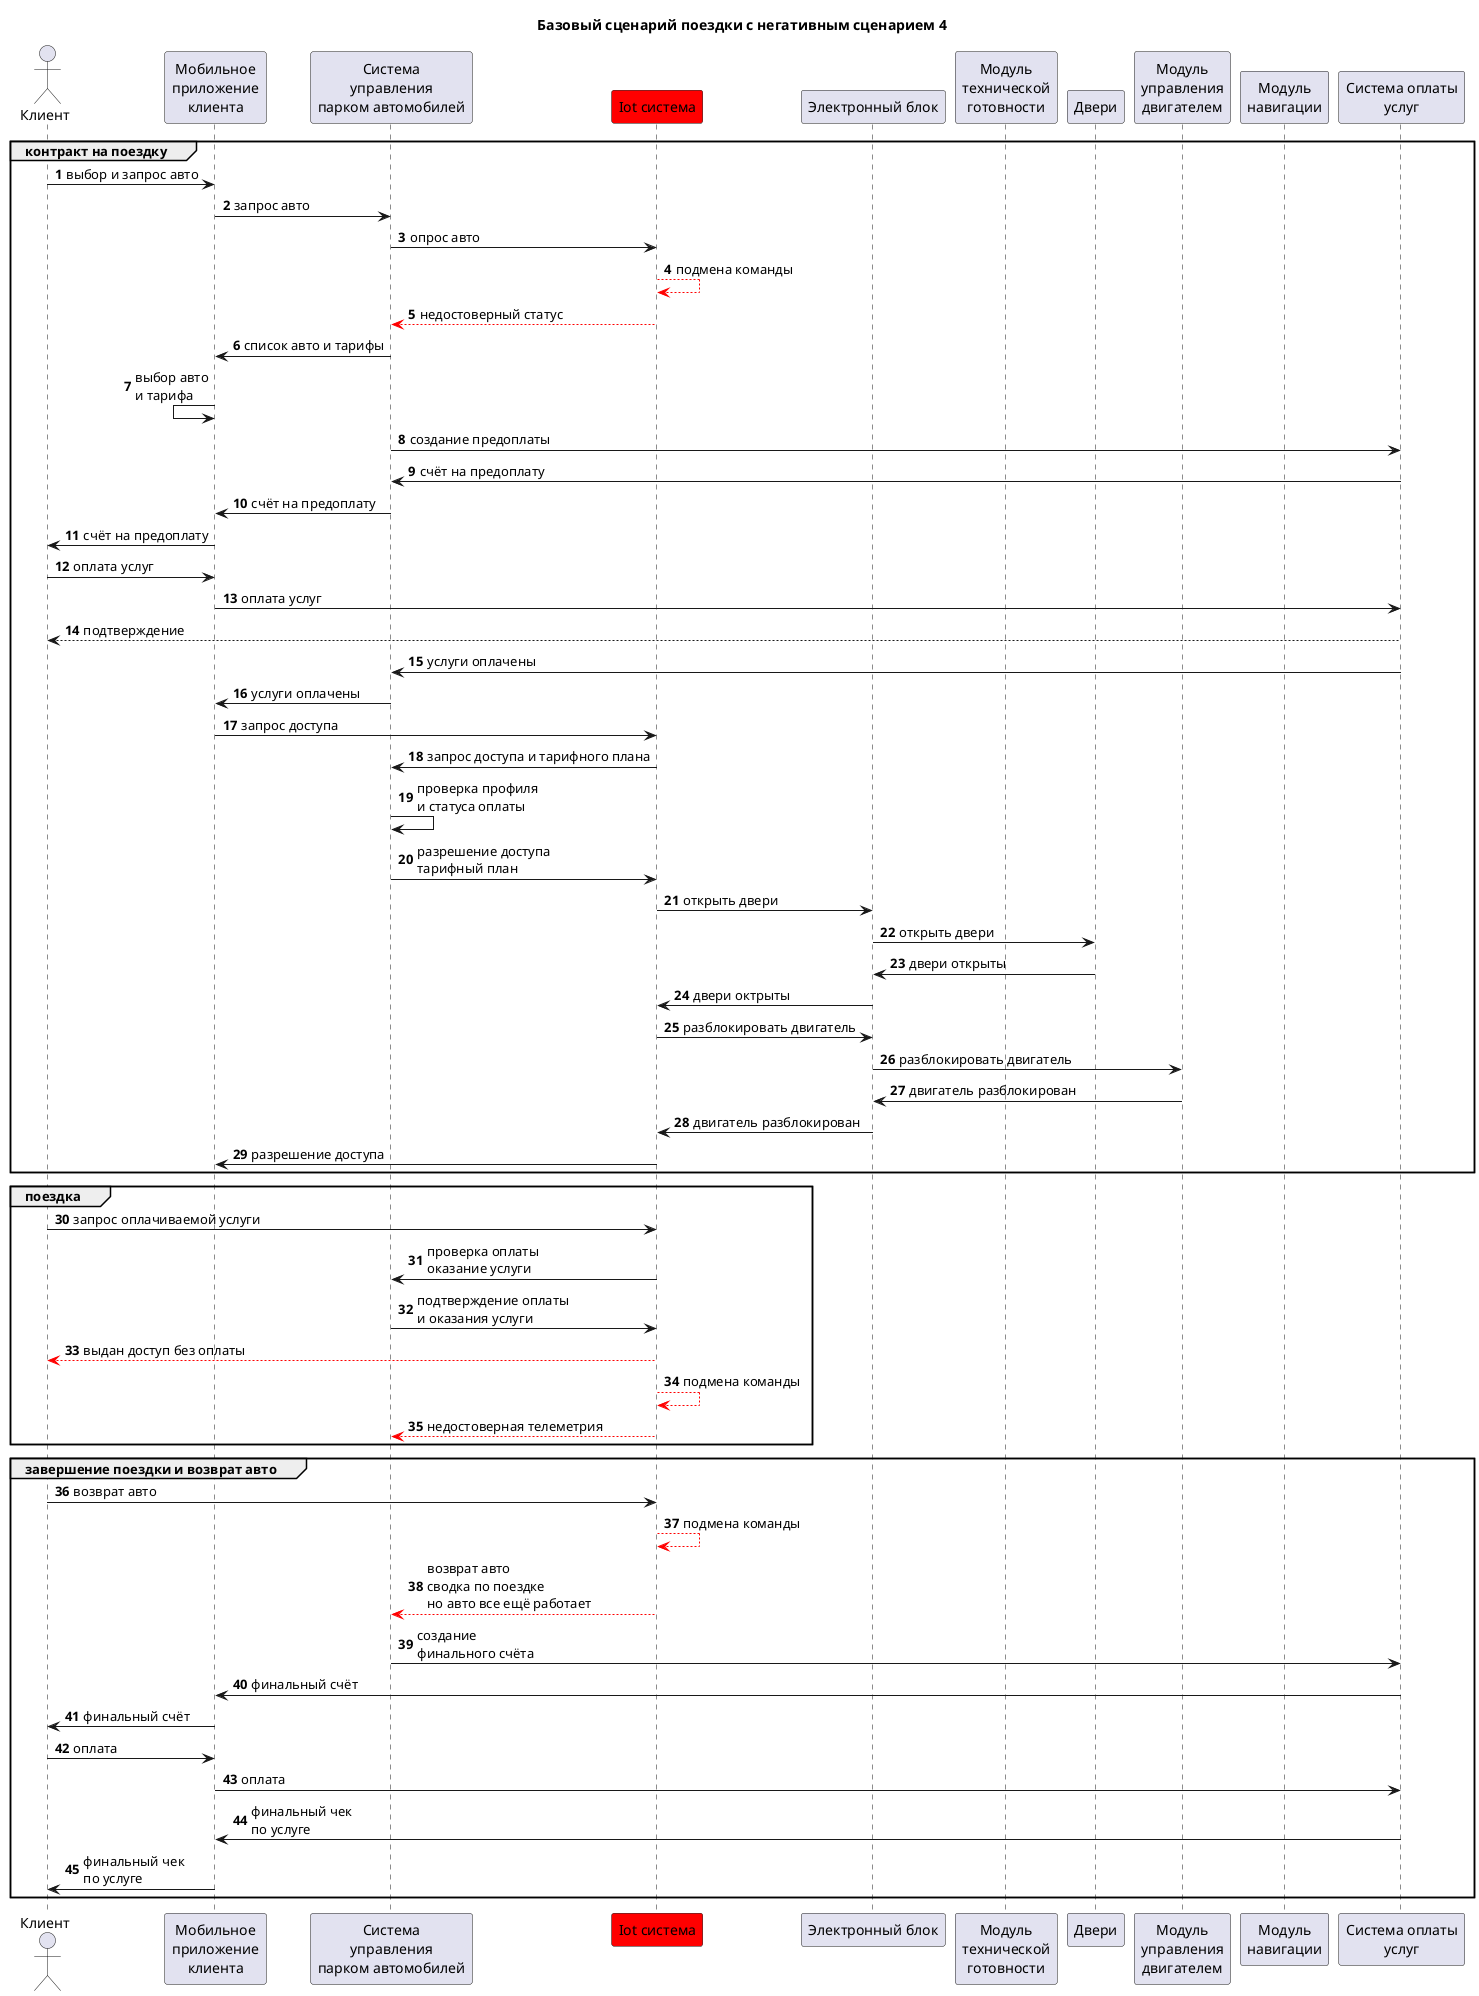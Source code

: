 @startuml base_negative_4
title Базовый сценарий поездки с негативным сценарием 4
autonumber
actor "Клиент" as client
participant "Мобильное\nприложение\nклиента" as mobile
participant "Система\nуправления\nпарком автомобилей" as manage_sys
participant "Iot система" as iot #Red
participant "Электронный блок" as eblocks
participant "Модуль\nтехнической\nготовности" as tech_ready
participant "Двери" as doors
participant "Модуль\nуправления\nдвигателем" as engine
participant "Модуль\nнавигации" as gps
participant "Система оплаты\nуслуг" as bank
group контракт на поездку
    client -> mobile: выбор и запрос авто
    mobile -> manage_sys: запрос авто
    manage_sys -> iot: опрос авто
    iot -[#red]-> iot: подмена команды
    iot -[#red]-> manage_sys: недостоверный статус
    manage_sys -> mobile: список авто и тарифы
    mobile <- mobile: выбор авто\nи тарифа
    manage_sys -> bank: создание предоплаты
    bank -> manage_sys: счёт на предоплату
    manage_sys -> mobile: счёт на предоплату
    mobile -> client: счёт на предоплату
    client -> mobile: оплата услуг
    mobile -> bank: оплата услуг
    bank --> client: подтверждение
    bank -> manage_sys: услуги оплачены
    manage_sys -> mobile: услуги оплачены
    mobile -> iot: запрос доступа
    iot -> manage_sys: запрос доступа и тарифного плана
    manage_sys -> manage_sys: проверка профиля\nи статуса оплаты
    manage_sys -> iot: разрешение доступа\nтарифный план
    iot -> eblocks: открыть двери
    eblocks -> doors: открыть двери
    doors -> eblocks: двери открыты
    eblocks -> iot: двери октрыты
    iot -> eblocks: разблокировать двигатель
    eblocks -> engine: разблокировать двигатель
    engine -> eblocks: двигатель разблокирован
    eblocks -> iot: двигатель разблокирован
    iot -> mobile: разрешение доступа
end
group поездка
    client -> iot: запрос оплачиваемой услуги
    iot -> manage_sys: проверка оплаты\nоказание услуги
    manage_sys -> iot: подтверждение оплаты\nи оказания услуги
    iot -[#red]-> client: выдан доступ без оплаты
    iot -[#red]-> iot: подмена команды
    iot -[#red]-> manage_sys: недостоверная телеметрия
end
group завершение поездки и возврат авто
    client -> iot: возврат авто
    iot -[#red]-> iot: подмена команды
    iot -[#red]-> manage_sys: возврат авто\nсводка по поездке\nно авто все ещё работает
    manage_sys -> bank: создание\nфинального счёта
    bank -> mobile: финальный счёт
    mobile -> client: финальный счёт
    client -> mobile: оплата
    mobile -> bank: оплата
    bank -> mobile: финальный чек\nпо услуге
    mobile -> client: финальный чек\nпо услуге
end
@enduml